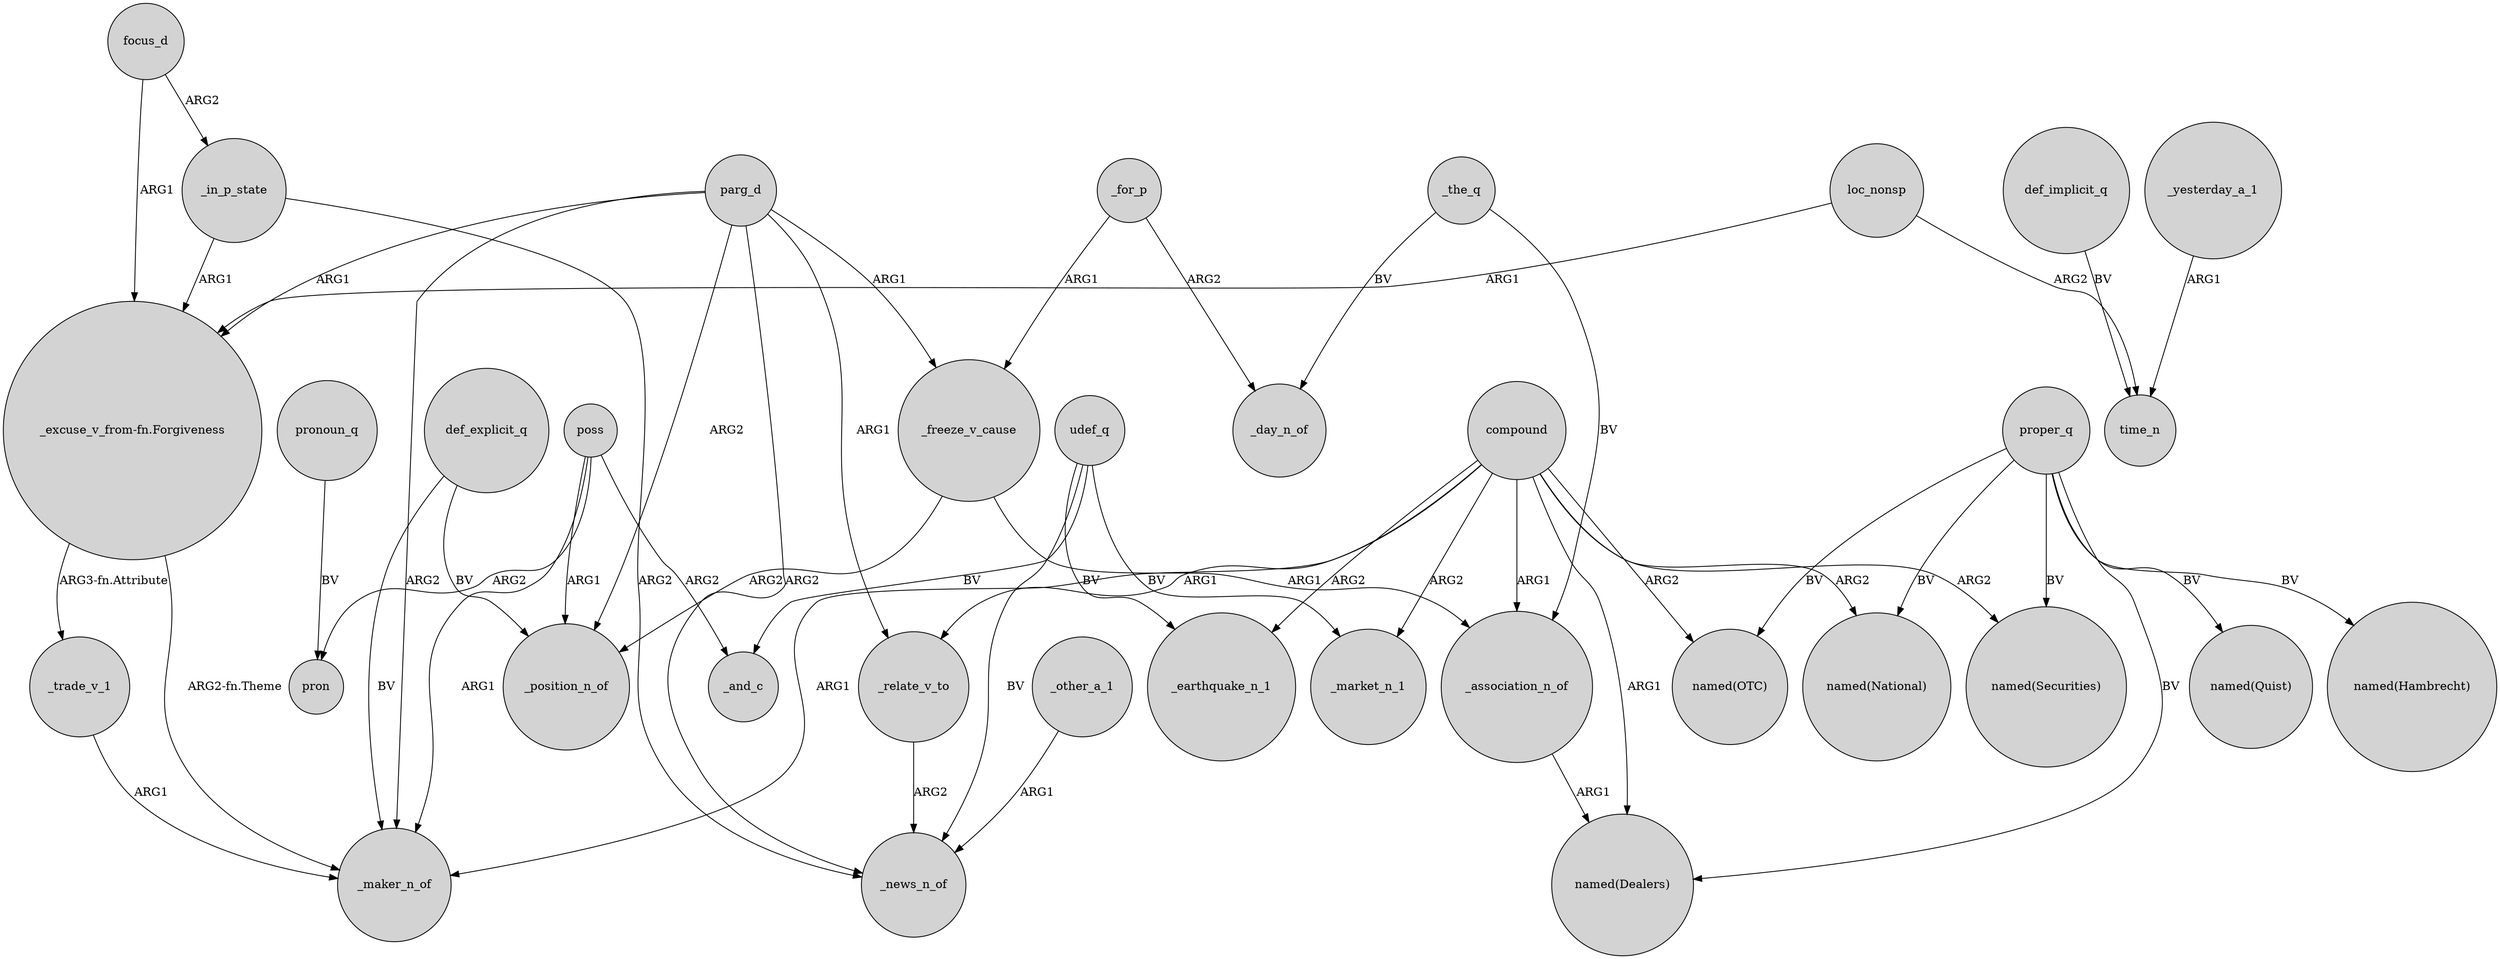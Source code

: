 digraph {
	node [shape=circle style=filled]
	compound -> _market_n_1 [label=ARG2]
	focus_d -> "_excuse_v_from-fn.Forgiveness" [label=ARG1]
	_for_p -> _freeze_v_cause [label=ARG1]
	_yesterday_a_1 -> time_n [label=ARG1]
	compound -> "named(OTC)" [label=ARG2]
	_association_n_of -> "named(Dealers)" [label=ARG1]
	compound -> _earthquake_n_1 [label=ARG2]
	proper_q -> "named(Hambrecht)" [label=BV]
	poss -> _and_c [label=ARG2]
	loc_nonsp -> "_excuse_v_from-fn.Forgiveness" [label=ARG1]
	poss -> pron [label=ARG2]
	proper_q -> "named(Quist)" [label=BV]
	def_explicit_q -> _maker_n_of [label=BV]
	parg_d -> _relate_v_to [label=ARG1]
	parg_d -> "_excuse_v_from-fn.Forgiveness" [label=ARG1]
	focus_d -> _in_p_state [label=ARG2]
	proper_q -> "named(OTC)" [label=BV]
	"_excuse_v_from-fn.Forgiveness" -> _trade_v_1 [label="ARG3-fn.Attribute"]
	_trade_v_1 -> _maker_n_of [label=ARG1]
	compound -> _maker_n_of [label=ARG1]
	_relate_v_to -> _news_n_of [label=ARG2]
	compound -> "named(Dealers)" [label=ARG1]
	_other_a_1 -> _news_n_of [label=ARG1]
	udef_q -> _market_n_1 [label=BV]
	parg_d -> _maker_n_of [label=ARG2]
	_in_p_state -> "_excuse_v_from-fn.Forgiveness" [label=ARG1]
	def_explicit_q -> _position_n_of [label=BV]
	loc_nonsp -> time_n [label=ARG2]
	proper_q -> "named(Dealers)" [label=BV]
	_freeze_v_cause -> _association_n_of [label=ARG1]
	_the_q -> _day_n_of [label=BV]
	pronoun_q -> pron [label=BV]
	compound -> "named(National)" [label=ARG2]
	_for_p -> _day_n_of [label=ARG2]
	compound -> "named(Securities)" [label=ARG2]
	_the_q -> _association_n_of [label=BV]
	proper_q -> "named(Securities)" [label=BV]
	parg_d -> _freeze_v_cause [label=ARG1]
	"_excuse_v_from-fn.Forgiveness" -> _maker_n_of [label="ARG2-fn.Theme"]
	poss -> _position_n_of [label=ARG1]
	_freeze_v_cause -> _position_n_of [label=ARG2]
	compound -> _relate_v_to [label=ARG1]
	_in_p_state -> _news_n_of [label=ARG2]
	parg_d -> _position_n_of [label=ARG2]
	udef_q -> _news_n_of [label=BV]
	parg_d -> _news_n_of [label=ARG2]
	proper_q -> "named(National)" [label=BV]
	udef_q -> _and_c [label=BV]
	compound -> _association_n_of [label=ARG1]
	poss -> _maker_n_of [label=ARG1]
	def_implicit_q -> time_n [label=BV]
	udef_q -> _earthquake_n_1 [label=BV]
}
